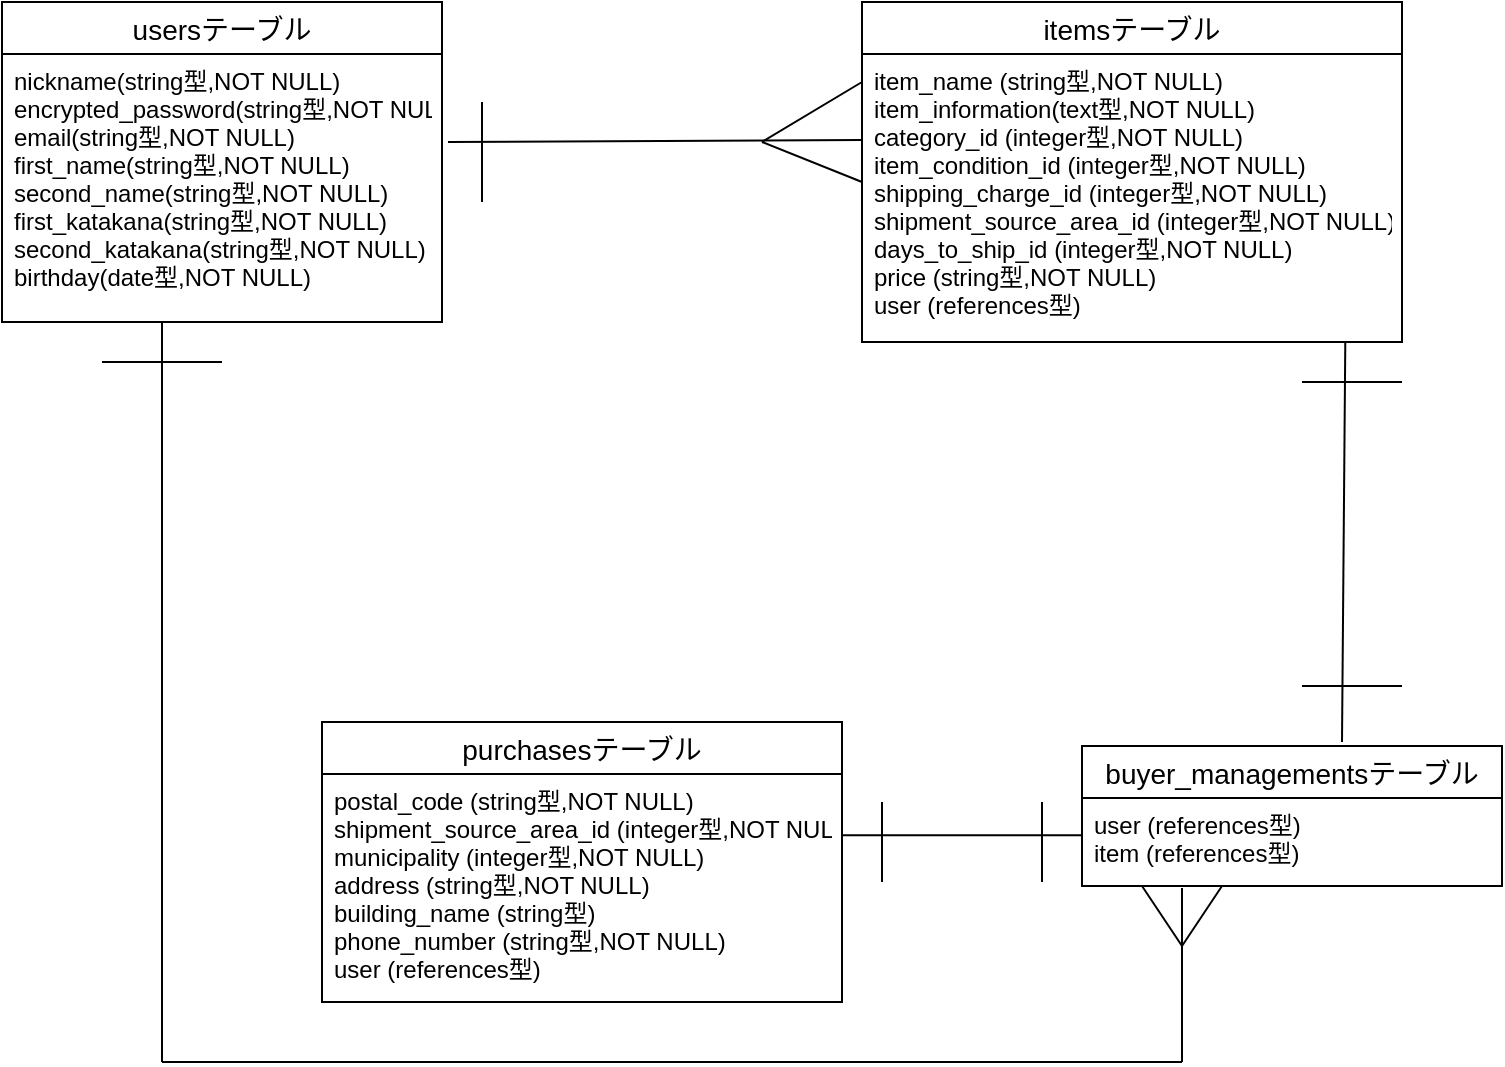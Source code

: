 <mxfile version="13.10.0" type="embed">
    <diagram id="3cisPER-DFKIdWQ-aRW9" name="ページ1">
        <mxGraphModel dx="1065" dy="795" grid="1" gridSize="10" guides="1" tooltips="1" connect="1" arrows="1" fold="1" page="1" pageScale="1" pageWidth="850" pageHeight="1100" math="0" shadow="0">
            <root>
                <mxCell id="0"/>
                <mxCell id="1" parent="0"/>
                <mxCell id="2" value="usersテーブル" style="swimlane;fontStyle=0;childLayout=stackLayout;horizontal=1;startSize=26;horizontalStack=0;resizeParent=1;resizeParentMax=0;resizeLast=0;collapsible=1;marginBottom=0;align=center;fontSize=14;" vertex="1" parent="1">
                    <mxGeometry x="40" y="40" width="220" height="160" as="geometry"/>
                </mxCell>
                <mxCell id="5" value="nickname(string型,NOT NULL)&#10;encrypted_password(string型,NOT NULL&#10;email(string型,NOT NULL)&#10;first_name(string型,NOT NULL)&#10;second_name(string型,NOT NULL)&#10;first_katakana(string型,NOT NULL)&#10;second_katakana(string型,NOT NULL)&#10;birthday(date型,NOT NULL)" style="text;strokeColor=none;fillColor=none;spacingLeft=4;spacingRight=4;overflow=hidden;rotatable=0;points=[[0,0.5],[1,0.5]];portConstraint=eastwest;fontSize=12;" vertex="1" parent="2">
                    <mxGeometry y="26" width="220" height="134" as="geometry"/>
                </mxCell>
                <mxCell id="7" value="itemsテーブル" style="swimlane;fontStyle=0;childLayout=stackLayout;horizontal=1;startSize=26;horizontalStack=0;resizeParent=1;resizeParentMax=0;resizeLast=0;collapsible=1;marginBottom=0;align=center;fontSize=14;" vertex="1" parent="1">
                    <mxGeometry x="470" y="40" width="270" height="170" as="geometry"/>
                </mxCell>
                <mxCell id="9" value="item_name (string型,NOT NULL)&#10;item_information(text型,NOT NULL)&#10;category_id (integer型,NOT NULL)&#10;item_condition_id (integer型,NOT NULL)&#10;shipping_charge_id (integer型,NOT NULL)&#10;shipment_source_area_id (integer型,NOT NULL)&#10;days_to_ship_id (integer型,NOT NULL)&#10;price (string型,NOT NULL)&#10;user (references型)" style="text;strokeColor=none;fillColor=none;spacingLeft=4;spacingRight=4;overflow=hidden;rotatable=0;points=[[0,0.5],[1,0.5]];portConstraint=eastwest;fontSize=12;" vertex="1" parent="7">
                    <mxGeometry y="26" width="270" height="144" as="geometry"/>
                </mxCell>
                <mxCell id="14" value="" style="endArrow=none;html=1;rounded=0;" edge="1" parent="1">
                    <mxGeometry relative="1" as="geometry">
                        <mxPoint x="420" y="110" as="sourcePoint"/>
                        <mxPoint x="470" y="80" as="targetPoint"/>
                    </mxGeometry>
                </mxCell>
                <mxCell id="17" value="" style="endArrow=none;html=1;rounded=0;" edge="1" parent="1">
                    <mxGeometry relative="1" as="geometry">
                        <mxPoint x="420" y="110" as="sourcePoint"/>
                        <mxPoint x="470" y="130" as="targetPoint"/>
                    </mxGeometry>
                </mxCell>
                <mxCell id="19" value="" style="endArrow=none;html=1;rounded=0;" edge="1" parent="1">
                    <mxGeometry relative="1" as="geometry">
                        <mxPoint x="260" y="130" as="sourcePoint"/>
                        <mxPoint x="260" y="90" as="targetPoint"/>
                    </mxGeometry>
                </mxCell>
                <mxCell id="20" value="purchasesテーブル" style="swimlane;fontStyle=0;childLayout=stackLayout;horizontal=1;startSize=26;horizontalStack=0;resizeParent=1;resizeParentMax=0;resizeLast=0;collapsible=1;marginBottom=0;align=center;fontSize=14;" vertex="1" parent="1">
                    <mxGeometry x="200" y="400" width="260" height="140" as="geometry"/>
                </mxCell>
                <mxCell id="30" value="postal_code (string型,NOT NULL)&#10;shipment_source_area_id (integer型,NOT NULL)&#10;municipality (integer型,NOT NULL)&#10;address (string型,NOT NULL)&#10;building_name (string型)&#10;phone_number (string型,NOT NULL)&#10;user (references型)" style="text;strokeColor=none;fillColor=none;spacingLeft=4;spacingRight=4;overflow=hidden;rotatable=0;points=[[0,0.5],[1,0.5]];portConstraint=eastwest;fontSize=12;" vertex="1" parent="20">
                    <mxGeometry y="26" width="260" height="114" as="geometry"/>
                </mxCell>
                <mxCell id="35" value="" style="endArrow=none;html=1;rounded=0;entryX=0;entryY=0.299;entryDx=0;entryDy=0;entryPerimeter=0;" edge="1" parent="1" target="9">
                    <mxGeometry relative="1" as="geometry">
                        <mxPoint x="263" y="110" as="sourcePoint"/>
                        <mxPoint x="460" y="110" as="targetPoint"/>
                    </mxGeometry>
                </mxCell>
                <mxCell id="48" value="" style="endArrow=none;html=1;rounded=0;" edge="1" parent="1">
                    <mxGeometry relative="1" as="geometry">
                        <mxPoint x="90" y="220" as="sourcePoint"/>
                        <mxPoint x="150" y="220" as="targetPoint"/>
                        <Array as="points">
                            <mxPoint x="120" y="220"/>
                        </Array>
                    </mxGeometry>
                </mxCell>
                <mxCell id="55" value="buyer_managementsテーブル" style="swimlane;fontStyle=0;childLayout=stackLayout;horizontal=1;startSize=26;horizontalStack=0;resizeParent=1;resizeParentMax=0;resizeLast=0;collapsible=1;marginBottom=0;align=center;fontSize=14;" vertex="1" parent="1">
                    <mxGeometry x="580" y="412" width="210" height="70" as="geometry"/>
                </mxCell>
                <mxCell id="57" value="user (references型)&#10;item (references型)&#10;" style="text;strokeColor=none;fillColor=none;spacingLeft=4;spacingRight=4;overflow=hidden;rotatable=0;points=[[0,0.5],[1,0.5]];portConstraint=eastwest;fontSize=12;" vertex="1" parent="55">
                    <mxGeometry y="26" width="210" height="44" as="geometry"/>
                </mxCell>
                <mxCell id="59" value="" style="endArrow=none;html=1;rounded=0;exitX=0.895;exitY=0.999;exitDx=0;exitDy=0;exitPerimeter=0;" edge="1" parent="1" source="9">
                    <mxGeometry relative="1" as="geometry">
                        <mxPoint x="550" y="330" as="sourcePoint"/>
                        <mxPoint x="710" y="410" as="targetPoint"/>
                    </mxGeometry>
                </mxCell>
                <mxCell id="61" value="" style="endArrow=none;html=1;rounded=0;" edge="1" parent="1">
                    <mxGeometry relative="1" as="geometry">
                        <mxPoint x="690" y="382" as="sourcePoint"/>
                        <mxPoint x="740" y="382" as="targetPoint"/>
                    </mxGeometry>
                </mxCell>
                <mxCell id="62" value="" style="endArrow=none;html=1;rounded=0;" edge="1" parent="1">
                    <mxGeometry relative="1" as="geometry">
                        <mxPoint x="460" y="456.58" as="sourcePoint"/>
                        <mxPoint x="580" y="456.58" as="targetPoint"/>
                    </mxGeometry>
                </mxCell>
                <mxCell id="63" value="" style="endArrow=none;html=1;rounded=0;" edge="1" parent="1">
                    <mxGeometry relative="1" as="geometry">
                        <mxPoint x="480" y="440" as="sourcePoint"/>
                        <mxPoint x="480" y="480" as="targetPoint"/>
                    </mxGeometry>
                </mxCell>
                <mxCell id="70" value="" style="endArrow=none;html=1;rounded=0;" edge="1" parent="1">
                    <mxGeometry relative="1" as="geometry">
                        <mxPoint x="690" y="230" as="sourcePoint"/>
                        <mxPoint x="740" y="230" as="targetPoint"/>
                    </mxGeometry>
                </mxCell>
                <mxCell id="72" value="" style="endArrow=none;html=1;rounded=0;" edge="1" parent="1">
                    <mxGeometry relative="1" as="geometry">
                        <mxPoint x="280" y="90" as="sourcePoint"/>
                        <mxPoint x="280" y="140" as="targetPoint"/>
                    </mxGeometry>
                </mxCell>
                <mxCell id="73" value="" style="endArrow=none;html=1;rounded=0;" edge="1" parent="1">
                    <mxGeometry relative="1" as="geometry">
                        <mxPoint x="610" y="482" as="sourcePoint"/>
                        <mxPoint x="630" y="512" as="targetPoint"/>
                    </mxGeometry>
                </mxCell>
                <mxCell id="76" value="" style="endArrow=none;html=1;rounded=0;" edge="1" parent="1">
                    <mxGeometry relative="1" as="geometry">
                        <mxPoint x="120" y="200" as="sourcePoint"/>
                        <mxPoint x="120" y="570" as="targetPoint"/>
                    </mxGeometry>
                </mxCell>
                <mxCell id="77" value="" style="endArrow=none;html=1;rounded=0;" edge="1" parent="1">
                    <mxGeometry relative="1" as="geometry">
                        <mxPoint x="120" y="570" as="sourcePoint"/>
                        <mxPoint x="630" y="570" as="targetPoint"/>
                    </mxGeometry>
                </mxCell>
                <mxCell id="78" value="" style="endArrow=none;html=1;rounded=0;" edge="1" parent="1">
                    <mxGeometry relative="1" as="geometry">
                        <mxPoint x="630" y="570" as="sourcePoint"/>
                        <mxPoint x="630" y="483" as="targetPoint"/>
                    </mxGeometry>
                </mxCell>
                <mxCell id="79" value="" style="endArrow=none;html=1;rounded=0;" edge="1" parent="1">
                    <mxGeometry relative="1" as="geometry">
                        <mxPoint x="560" y="440" as="sourcePoint"/>
                        <mxPoint x="560" y="480" as="targetPoint"/>
                        <Array as="points">
                            <mxPoint x="560" y="480"/>
                        </Array>
                    </mxGeometry>
                </mxCell>
                <mxCell id="80" value="" style="endArrow=none;html=1;rounded=0;" edge="1" parent="1">
                    <mxGeometry relative="1" as="geometry">
                        <mxPoint x="630" y="512" as="sourcePoint"/>
                        <mxPoint x="650" y="482" as="targetPoint"/>
                    </mxGeometry>
                </mxCell>
            </root>
        </mxGraphModel>
    </diagram>
</mxfile>